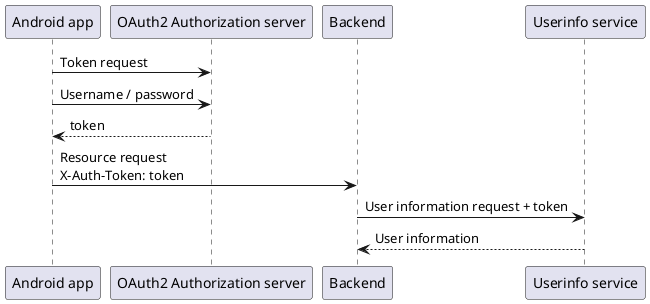@startuml
participant "Android app" as app
participant "OAuth2 Authorization server" as oautServer
participant "Backend" as backend
participant "Userinfo service" as userinfo

app -> oautServer: Token request
app -> oautServer: Username / password
app <-- oautServer: token
app -> backend: Resource request\nX-Auth-Token: token
backend -> userinfo: User information request + token
backend <-- userinfo: User information

@enduml